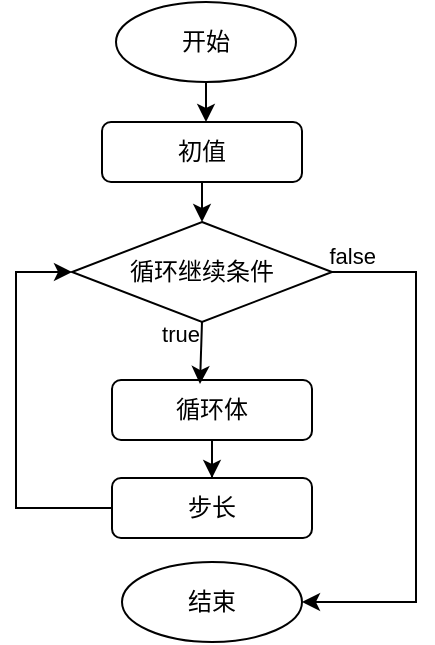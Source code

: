 <mxfile version="14.7.5" type="device"><diagram id="GeOEdsf09l7aBVuxxdYo" name="Page-1"><mxGraphModel dx="782" dy="468" grid="0" gridSize="10" guides="1" tooltips="1" connect="1" arrows="1" fold="1" page="1" pageScale="1" pageWidth="827" pageHeight="1169" math="0" shadow="0"><root><mxCell id="0"/><mxCell id="1" parent="0"/><mxCell id="_RB1bTna2ZyTUunvZo9F-1" value="&lt;font style=&quot;vertical-align: inherit&quot;&gt;&lt;font style=&quot;vertical-align: inherit&quot;&gt;开始&lt;/font&gt;&lt;/font&gt;" style="ellipse;whiteSpace=wrap;html=1;" vertex="1" parent="1"><mxGeometry x="340" y="10" width="90" height="40" as="geometry"/></mxCell><mxCell id="_RB1bTna2ZyTUunvZo9F-2" value="&lt;font style=&quot;vertical-align: inherit&quot;&gt;&lt;font style=&quot;vertical-align: inherit&quot;&gt;初值&lt;/font&gt;&lt;/font&gt;" style="rounded=1;whiteSpace=wrap;html=1;" vertex="1" parent="1"><mxGeometry x="333" y="70" width="100" height="30" as="geometry"/></mxCell><mxCell id="_RB1bTna2ZyTUunvZo9F-3" value="&lt;font style=&quot;vertical-align: inherit&quot;&gt;&lt;font style=&quot;vertical-align: inherit&quot;&gt;循环继续条件&lt;/font&gt;&lt;/font&gt;" style="rhombus;whiteSpace=wrap;html=1;" vertex="1" parent="1"><mxGeometry x="318" y="120" width="130" height="50" as="geometry"/></mxCell><mxCell id="_RB1bTna2ZyTUunvZo9F-10" value="" style="edgeStyle=orthogonalEdgeStyle;rounded=0;orthogonalLoop=1;jettySize=auto;html=1;entryX=0.5;entryY=0;entryDx=0;entryDy=0;" edge="1" parent="1" source="_RB1bTna2ZyTUunvZo9F-4" target="_RB1bTna2ZyTUunvZo9F-5"><mxGeometry relative="1" as="geometry"/></mxCell><mxCell id="_RB1bTna2ZyTUunvZo9F-4" value="&lt;font style=&quot;vertical-align: inherit&quot;&gt;&lt;font style=&quot;vertical-align: inherit&quot;&gt;&lt;font style=&quot;vertical-align: inherit&quot;&gt;&lt;font style=&quot;vertical-align: inherit&quot;&gt;循环体&lt;/font&gt;&lt;/font&gt;&lt;/font&gt;&lt;/font&gt;" style="rounded=1;whiteSpace=wrap;html=1;" vertex="1" parent="1"><mxGeometry x="338" y="199" width="100" height="30" as="geometry"/></mxCell><mxCell id="_RB1bTna2ZyTUunvZo9F-12" style="edgeStyle=elbowEdgeStyle;rounded=0;orthogonalLoop=1;jettySize=auto;html=1;exitX=0;exitY=0.5;exitDx=0;exitDy=0;entryX=0;entryY=0.5;entryDx=0;entryDy=0;" edge="1" parent="1" source="_RB1bTna2ZyTUunvZo9F-5" target="_RB1bTna2ZyTUunvZo9F-3"><mxGeometry relative="1" as="geometry"><Array as="points"><mxPoint x="290" y="200"/></Array></mxGeometry></mxCell><mxCell id="_RB1bTna2ZyTUunvZo9F-5" value="&lt;font style=&quot;vertical-align: inherit&quot;&gt;&lt;font style=&quot;vertical-align: inherit&quot;&gt;&lt;font style=&quot;vertical-align: inherit&quot;&gt;&lt;font style=&quot;vertical-align: inherit&quot;&gt;&lt;font style=&quot;vertical-align: inherit&quot;&gt;&lt;font style=&quot;vertical-align: inherit&quot;&gt;步长&lt;/font&gt;&lt;/font&gt;&lt;/font&gt;&lt;/font&gt;&lt;/font&gt;&lt;/font&gt;" style="rounded=1;whiteSpace=wrap;html=1;" vertex="1" parent="1"><mxGeometry x="338" y="248" width="100" height="30" as="geometry"/></mxCell><mxCell id="_RB1bTna2ZyTUunvZo9F-6" value="&lt;font style=&quot;vertical-align: inherit&quot;&gt;&lt;font style=&quot;vertical-align: inherit&quot;&gt;&lt;font style=&quot;vertical-align: inherit&quot;&gt;&lt;font style=&quot;vertical-align: inherit&quot;&gt;结束&lt;/font&gt;&lt;/font&gt;&lt;/font&gt;&lt;/font&gt;" style="ellipse;whiteSpace=wrap;html=1;" vertex="1" parent="1"><mxGeometry x="343" y="290" width="90" height="40" as="geometry"/></mxCell><mxCell id="_RB1bTna2ZyTUunvZo9F-7" value="" style="endArrow=classic;html=1;exitX=0.5;exitY=1;exitDx=0;exitDy=0;" edge="1" parent="1" source="_RB1bTna2ZyTUunvZo9F-1"><mxGeometry width="50" height="50" relative="1" as="geometry"><mxPoint x="100" y="320" as="sourcePoint"/><mxPoint x="385" y="70" as="targetPoint"/></mxGeometry></mxCell><mxCell id="_RB1bTna2ZyTUunvZo9F-8" value="" style="endArrow=classic;html=1;exitX=0.5;exitY=1;exitDx=0;exitDy=0;entryX=0.5;entryY=0;entryDx=0;entryDy=0;" edge="1" parent="1" source="_RB1bTna2ZyTUunvZo9F-2" target="_RB1bTna2ZyTUunvZo9F-3"><mxGeometry width="50" height="50" relative="1" as="geometry"><mxPoint x="395" y="60" as="sourcePoint"/><mxPoint x="395" y="80" as="targetPoint"/></mxGeometry></mxCell><mxCell id="_RB1bTna2ZyTUunvZo9F-9" value="&lt;font style=&quot;vertical-align: inherit&quot;&gt;&lt;font style=&quot;vertical-align: inherit&quot;&gt;true&lt;/font&gt;&lt;/font&gt;" style="endArrow=classic;html=1;exitX=0.5;exitY=1;exitDx=0;exitDy=0;entryX=0.44;entryY=0.067;entryDx=0;entryDy=0;entryPerimeter=0;labelPosition=left;verticalLabelPosition=top;align=right;verticalAlign=bottom;" edge="1" parent="1" source="_RB1bTna2ZyTUunvZo9F-3" target="_RB1bTna2ZyTUunvZo9F-4"><mxGeometry width="50" height="50" relative="1" as="geometry"><mxPoint x="405" y="70" as="sourcePoint"/><mxPoint x="405" y="90" as="targetPoint"/></mxGeometry></mxCell><mxCell id="_RB1bTna2ZyTUunvZo9F-13" style="edgeStyle=elbowEdgeStyle;rounded=0;orthogonalLoop=1;jettySize=auto;html=1;" edge="1" parent="1" source="_RB1bTna2ZyTUunvZo9F-3" target="_RB1bTna2ZyTUunvZo9F-6"><mxGeometry relative="1" as="geometry"><mxPoint x="450" y="140" as="sourcePoint"/><mxPoint x="430" y="310" as="targetPoint"/><Array as="points"><mxPoint x="490" y="260"/></Array></mxGeometry></mxCell><mxCell id="_RB1bTna2ZyTUunvZo9F-14" value="&lt;font style=&quot;vertical-align: inherit&quot;&gt;&lt;font style=&quot;vertical-align: inherit&quot;&gt;false&lt;/font&gt;&lt;/font&gt;" style="edgeLabel;html=1;align=right;verticalAlign=bottom;resizable=0;points=[];labelPosition=left;verticalLabelPosition=top;" vertex="1" connectable="0" parent="_RB1bTna2ZyTUunvZo9F-13"><mxGeometry x="-0.273" y="1" relative="1" as="geometry"><mxPoint x="-21" y="-54" as="offset"/></mxGeometry></mxCell></root></mxGraphModel></diagram></mxfile>